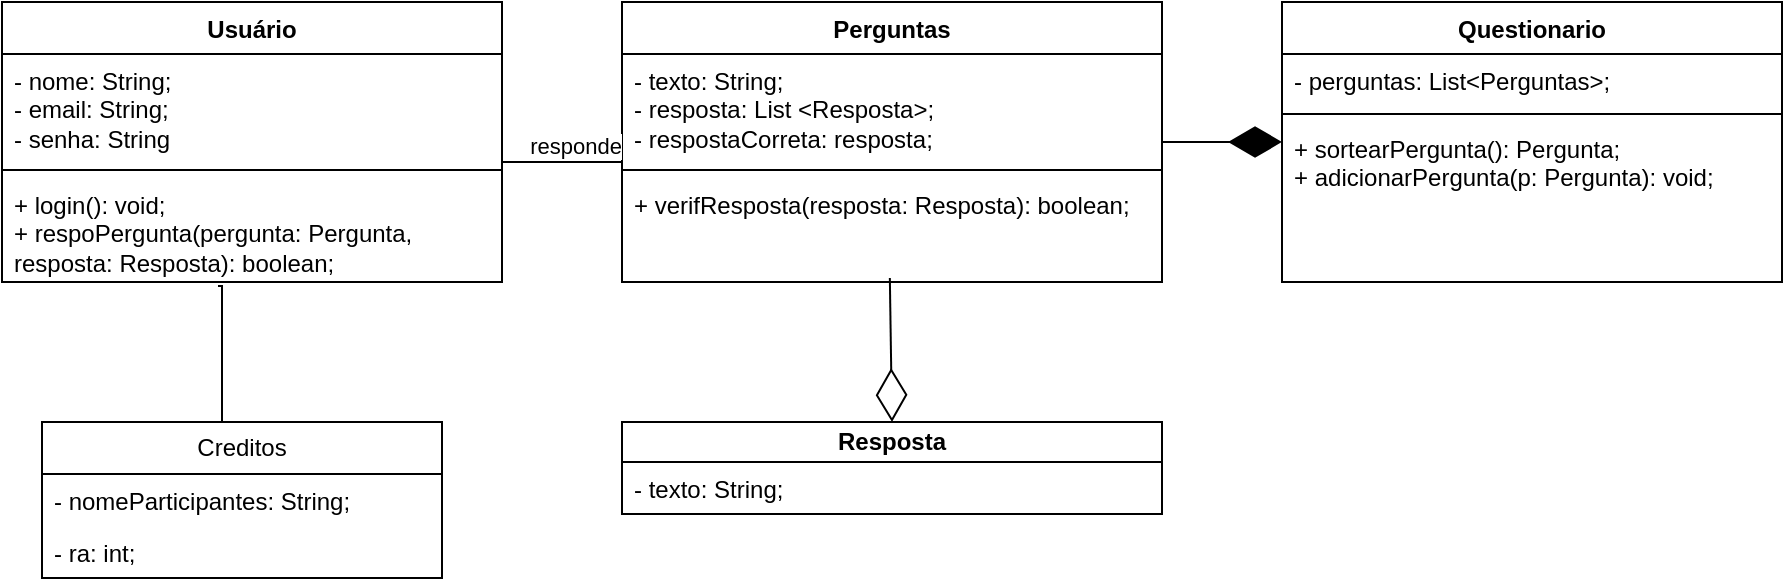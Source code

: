 <mxfile version="24.7.16">
  <diagram name="Página-1" id="8DF70Qc7V2AHBFTqwCl8">
    <mxGraphModel grid="1" page="1" gridSize="10" guides="1" tooltips="1" connect="1" arrows="1" fold="1" pageScale="1" pageWidth="827" pageHeight="1169" math="0" shadow="0">
      <root>
        <mxCell id="0" />
        <mxCell id="1" parent="0" />
        <mxCell id="Q-j-5B53CfU7Uydsp6Gt-1" value="&lt;font style=&quot;vertical-align: inherit;&quot;&gt;&lt;font style=&quot;vertical-align: inherit;&quot;&gt;Usuário&lt;/font&gt;&lt;/font&gt;" style="swimlane;fontStyle=1;align=center;verticalAlign=top;childLayout=stackLayout;horizontal=1;startSize=26;horizontalStack=0;resizeParent=1;resizeParentMax=0;resizeLast=0;collapsible=1;marginBottom=0;whiteSpace=wrap;html=1;" vertex="1" parent="1">
          <mxGeometry x="50" y="140" width="250" height="140" as="geometry" />
        </mxCell>
        <mxCell id="Q-j-5B53CfU7Uydsp6Gt-2" value="&lt;font style=&quot;vertical-align: inherit;&quot;&gt;&lt;font style=&quot;vertical-align: inherit;&quot;&gt;- nome: String;&lt;br&gt;- email: String;&lt;/font&gt;&lt;/font&gt;&lt;div&gt;&lt;font style=&quot;vertical-align: inherit;&quot;&gt;&lt;font style=&quot;vertical-align: inherit;&quot;&gt;&lt;font style=&quot;vertical-align: inherit;&quot;&gt;&lt;font style=&quot;vertical-align: inherit;&quot;&gt;- senha: String&lt;/font&gt;&lt;/font&gt;&lt;/font&gt;&lt;/font&gt;&lt;/div&gt;" style="text;strokeColor=none;fillColor=none;align=left;verticalAlign=top;spacingLeft=4;spacingRight=4;overflow=hidden;rotatable=0;points=[[0,0.5],[1,0.5]];portConstraint=eastwest;whiteSpace=wrap;html=1;" vertex="1" parent="Q-j-5B53CfU7Uydsp6Gt-1">
          <mxGeometry y="26" width="250" height="54" as="geometry" />
        </mxCell>
        <mxCell id="Q-j-5B53CfU7Uydsp6Gt-3" value="" style="line;strokeWidth=1;fillColor=none;align=left;verticalAlign=middle;spacingTop=-1;spacingLeft=3;spacingRight=3;rotatable=0;labelPosition=right;points=[];portConstraint=eastwest;strokeColor=inherit;" vertex="1" parent="Q-j-5B53CfU7Uydsp6Gt-1">
          <mxGeometry y="80" width="250" height="8" as="geometry" />
        </mxCell>
        <mxCell id="Q-j-5B53CfU7Uydsp6Gt-4" value="&lt;font style=&quot;vertical-align: inherit;&quot;&gt;&lt;font style=&quot;vertical-align: inherit;&quot;&gt;+ login(): void;&lt;br&gt;+ respoPergunta(pergunta: Pergunta, resposta: Resposta): boolean;&lt;/font&gt;&lt;/font&gt;" style="text;strokeColor=none;fillColor=none;align=left;verticalAlign=top;spacingLeft=4;spacingRight=4;overflow=hidden;rotatable=0;points=[[0,0.5],[1,0.5]];portConstraint=eastwest;whiteSpace=wrap;html=1;" vertex="1" parent="Q-j-5B53CfU7Uydsp6Gt-1">
          <mxGeometry y="88" width="250" height="52" as="geometry" />
        </mxCell>
        <mxCell id="Q-j-5B53CfU7Uydsp6Gt-5" value="&lt;font style=&quot;vertical-align: inherit;&quot;&gt;&lt;font style=&quot;vertical-align: inherit;&quot;&gt;Perguntas&lt;/font&gt;&lt;/font&gt;" style="swimlane;fontStyle=1;align=center;verticalAlign=top;childLayout=stackLayout;horizontal=1;startSize=26;horizontalStack=0;resizeParent=1;resizeParentMax=0;resizeLast=0;collapsible=1;marginBottom=0;whiteSpace=wrap;html=1;" vertex="1" parent="1">
          <mxGeometry x="360" y="140" width="270" height="140" as="geometry" />
        </mxCell>
        <mxCell id="Q-j-5B53CfU7Uydsp6Gt-6" value="&lt;font style=&quot;vertical-align: inherit;&quot;&gt;&lt;font style=&quot;vertical-align: inherit;&quot;&gt;- texto: String;&lt;/font&gt;&lt;/font&gt;&lt;div&gt;&lt;font style=&quot;vertical-align: inherit;&quot;&gt;&lt;font style=&quot;vertical-align: inherit;&quot;&gt;&lt;font style=&quot;vertical-align: inherit;&quot;&gt;&lt;font style=&quot;vertical-align: inherit;&quot;&gt;- resposta: List &amp;lt;Resposta&amp;gt;;&lt;br&gt;- respostaCorreta: resposta;&lt;/font&gt;&lt;/font&gt;&lt;/font&gt;&lt;/font&gt;&lt;/div&gt;" style="text;strokeColor=none;fillColor=none;align=left;verticalAlign=top;spacingLeft=4;spacingRight=4;overflow=hidden;rotatable=0;points=[[0,0.5],[1,0.5]];portConstraint=eastwest;whiteSpace=wrap;html=1;" vertex="1" parent="Q-j-5B53CfU7Uydsp6Gt-5">
          <mxGeometry y="26" width="270" height="54" as="geometry" />
        </mxCell>
        <mxCell id="Q-j-5B53CfU7Uydsp6Gt-7" value="" style="line;strokeWidth=1;fillColor=none;align=left;verticalAlign=middle;spacingTop=-1;spacingLeft=3;spacingRight=3;rotatable=0;labelPosition=right;points=[];portConstraint=eastwest;strokeColor=inherit;" vertex="1" parent="Q-j-5B53CfU7Uydsp6Gt-5">
          <mxGeometry y="80" width="270" height="8" as="geometry" />
        </mxCell>
        <mxCell id="Q-j-5B53CfU7Uydsp6Gt-8" value="&lt;font style=&quot;vertical-align: inherit;&quot;&gt;&lt;font style=&quot;vertical-align: inherit;&quot;&gt;&lt;font style=&quot;vertical-align: inherit;&quot;&gt;&lt;font style=&quot;vertical-align: inherit;&quot;&gt;&lt;font style=&quot;vertical-align: inherit;&quot;&gt;&lt;font style=&quot;vertical-align: inherit;&quot;&gt;&lt;font style=&quot;vertical-align: inherit;&quot;&gt;&lt;font style=&quot;vertical-align: inherit;&quot;&gt;+ verifResposta(resposta: Resposta): boolean;&lt;/font&gt;&lt;/font&gt;&lt;/font&gt;&lt;/font&gt;&lt;/font&gt;&lt;/font&gt;&lt;/font&gt;&lt;/font&gt;" style="text;strokeColor=none;fillColor=none;align=left;verticalAlign=top;spacingLeft=4;spacingRight=4;overflow=hidden;rotatable=0;points=[[0,0.5],[1,0.5]];portConstraint=eastwest;whiteSpace=wrap;html=1;" vertex="1" parent="Q-j-5B53CfU7Uydsp6Gt-5">
          <mxGeometry y="88" width="270" height="52" as="geometry" />
        </mxCell>
        <mxCell id="Q-j-5B53CfU7Uydsp6Gt-9" value="&lt;font style=&quot;vertical-align: inherit;&quot;&gt;&lt;font style=&quot;vertical-align: inherit;&quot;&gt;&lt;font style=&quot;vertical-align: inherit;&quot;&gt;&lt;font style=&quot;vertical-align: inherit;&quot;&gt;&lt;b&gt;Resposta&lt;/b&gt;&lt;/font&gt;&lt;/font&gt;&lt;/font&gt;&lt;/font&gt;" style="swimlane;fontStyle=0;childLayout=stackLayout;horizontal=1;startSize=20;fillColor=none;horizontalStack=0;resizeParent=1;resizeParentMax=0;resizeLast=0;collapsible=1;marginBottom=0;whiteSpace=wrap;html=1;" vertex="1" parent="1">
          <mxGeometry x="360" y="350" width="270" height="46" as="geometry" />
        </mxCell>
        <mxCell id="Q-j-5B53CfU7Uydsp6Gt-10" value="&lt;font style=&quot;vertical-align: inherit;&quot;&gt;&lt;font style=&quot;vertical-align: inherit;&quot;&gt;- texto: String;&lt;/font&gt;&lt;/font&gt;" style="text;strokeColor=none;fillColor=none;align=left;verticalAlign=top;spacingLeft=4;spacingRight=4;overflow=hidden;rotatable=0;points=[[0,0.5],[1,0.5]];portConstraint=eastwest;whiteSpace=wrap;html=1;" vertex="1" parent="Q-j-5B53CfU7Uydsp6Gt-9">
          <mxGeometry y="20" width="270" height="26" as="geometry" />
        </mxCell>
        <mxCell id="Q-j-5B53CfU7Uydsp6Gt-13" value="&lt;font style=&quot;vertical-align: inherit;&quot;&gt;&lt;font style=&quot;vertical-align: inherit;&quot;&gt;Questionario&lt;/font&gt;&lt;/font&gt;" style="swimlane;fontStyle=1;align=center;verticalAlign=top;childLayout=stackLayout;horizontal=1;startSize=26;horizontalStack=0;resizeParent=1;resizeParentMax=0;resizeLast=0;collapsible=1;marginBottom=0;whiteSpace=wrap;html=1;" vertex="1" parent="1">
          <mxGeometry x="690" y="140" width="250" height="140" as="geometry" />
        </mxCell>
        <mxCell id="Q-j-5B53CfU7Uydsp6Gt-14" value="&lt;font style=&quot;vertical-align: inherit;&quot;&gt;&lt;font style=&quot;vertical-align: inherit;&quot;&gt;- perguntas: List&amp;lt;Perguntas&amp;gt;;&lt;/font&gt;&lt;/font&gt;" style="text;strokeColor=none;fillColor=none;align=left;verticalAlign=top;spacingLeft=4;spacingRight=4;overflow=hidden;rotatable=0;points=[[0,0.5],[1,0.5]];portConstraint=eastwest;whiteSpace=wrap;html=1;" vertex="1" parent="Q-j-5B53CfU7Uydsp6Gt-13">
          <mxGeometry y="26" width="250" height="26" as="geometry" />
        </mxCell>
        <mxCell id="Q-j-5B53CfU7Uydsp6Gt-15" value="" style="line;strokeWidth=1;fillColor=none;align=left;verticalAlign=middle;spacingTop=-1;spacingLeft=3;spacingRight=3;rotatable=0;labelPosition=right;points=[];portConstraint=eastwest;strokeColor=inherit;" vertex="1" parent="Q-j-5B53CfU7Uydsp6Gt-13">
          <mxGeometry y="52" width="250" height="8" as="geometry" />
        </mxCell>
        <mxCell id="Q-j-5B53CfU7Uydsp6Gt-16" value="&lt;font style=&quot;vertical-align: inherit;&quot;&gt;&lt;font style=&quot;vertical-align: inherit;&quot;&gt;+ sortearPergunta(): Pergunta;&lt;br&gt;+ adicionarPergunta(p: Pergunta): void;&lt;/font&gt;&lt;/font&gt;" style="text;strokeColor=none;fillColor=none;align=left;verticalAlign=top;spacingLeft=4;spacingRight=4;overflow=hidden;rotatable=0;points=[[0,0.5],[1,0.5]];portConstraint=eastwest;whiteSpace=wrap;html=1;" vertex="1" parent="Q-j-5B53CfU7Uydsp6Gt-13">
          <mxGeometry y="60" width="250" height="80" as="geometry" />
        </mxCell>
        <mxCell id="Q-j-5B53CfU7Uydsp6Gt-17" value="" style="endArrow=none;html=1;edgeStyle=orthogonalEdgeStyle;rounded=0;" edge="1" parent="1">
          <mxGeometry relative="1" as="geometry">
            <mxPoint x="300" y="220" as="sourcePoint" />
            <mxPoint x="360" y="220" as="targetPoint" />
          </mxGeometry>
        </mxCell>
        <mxCell id="Q-j-5B53CfU7Uydsp6Gt-19" value="&lt;font style=&quot;vertical-align: inherit;&quot;&gt;&lt;font style=&quot;vertical-align: inherit;&quot;&gt;responde&lt;/font&gt;&lt;/font&gt;" style="edgeLabel;resizable=0;html=1;align=right;verticalAlign=bottom;" connectable="0" vertex="1" parent="Q-j-5B53CfU7Uydsp6Gt-17">
          <mxGeometry x="1" relative="1" as="geometry" />
        </mxCell>
        <mxCell id="Q-j-5B53CfU7Uydsp6Gt-20" value="" style="endArrow=diamondThin;endFill=1;endSize=24;html=1;rounded=0;" edge="1" parent="1">
          <mxGeometry width="160" relative="1" as="geometry">
            <mxPoint x="630" y="210" as="sourcePoint" />
            <mxPoint x="690" y="210" as="targetPoint" />
          </mxGeometry>
        </mxCell>
        <mxCell id="Q-j-5B53CfU7Uydsp6Gt-21" value="" style="endArrow=diamondThin;endFill=0;endSize=24;html=1;rounded=0;entryX=0.5;entryY=0;entryDx=0;entryDy=0;exitX=0.496;exitY=0.962;exitDx=0;exitDy=0;exitPerimeter=0;" edge="1" parent="1" source="Q-j-5B53CfU7Uydsp6Gt-8" target="Q-j-5B53CfU7Uydsp6Gt-9">
          <mxGeometry width="160" relative="1" as="geometry">
            <mxPoint x="330" y="290" as="sourcePoint" />
            <mxPoint x="490" y="290" as="targetPoint" />
          </mxGeometry>
        </mxCell>
        <mxCell id="Q-j-5B53CfU7Uydsp6Gt-22" value="Creditos" style="swimlane;fontStyle=0;childLayout=stackLayout;horizontal=1;startSize=26;fillColor=none;horizontalStack=0;resizeParent=1;resizeParentMax=0;resizeLast=0;collapsible=1;marginBottom=0;whiteSpace=wrap;html=1;" vertex="1" parent="1">
          <mxGeometry x="70" y="350" width="200" height="78" as="geometry" />
        </mxCell>
        <mxCell id="Q-j-5B53CfU7Uydsp6Gt-23" value="- nomeParticipantes: String;" style="text;strokeColor=none;fillColor=none;align=left;verticalAlign=top;spacingLeft=4;spacingRight=4;overflow=hidden;rotatable=0;points=[[0,0.5],[1,0.5]];portConstraint=eastwest;whiteSpace=wrap;html=1;" vertex="1" parent="Q-j-5B53CfU7Uydsp6Gt-22">
          <mxGeometry y="26" width="200" height="26" as="geometry" />
        </mxCell>
        <mxCell id="Q-j-5B53CfU7Uydsp6Gt-24" value="- ra: int;" style="text;strokeColor=none;fillColor=none;align=left;verticalAlign=top;spacingLeft=4;spacingRight=4;overflow=hidden;rotatable=0;points=[[0,0.5],[1,0.5]];portConstraint=eastwest;whiteSpace=wrap;html=1;" vertex="1" parent="Q-j-5B53CfU7Uydsp6Gt-22">
          <mxGeometry y="52" width="200" height="26" as="geometry" />
        </mxCell>
        <mxCell id="Q-j-5B53CfU7Uydsp6Gt-29" value="" style="endArrow=none;html=1;edgeStyle=orthogonalEdgeStyle;rounded=0;entryX=0.5;entryY=0;entryDx=0;entryDy=0;" edge="1" parent="1" target="Q-j-5B53CfU7Uydsp6Gt-22">
          <mxGeometry relative="1" as="geometry">
            <mxPoint x="158" y="282" as="sourcePoint" />
            <mxPoint x="240" y="310" as="targetPoint" />
            <Array as="points">
              <mxPoint x="160" y="282" />
              <mxPoint x="160" y="350" />
            </Array>
          </mxGeometry>
        </mxCell>
      </root>
    </mxGraphModel>
  </diagram>
</mxfile>
